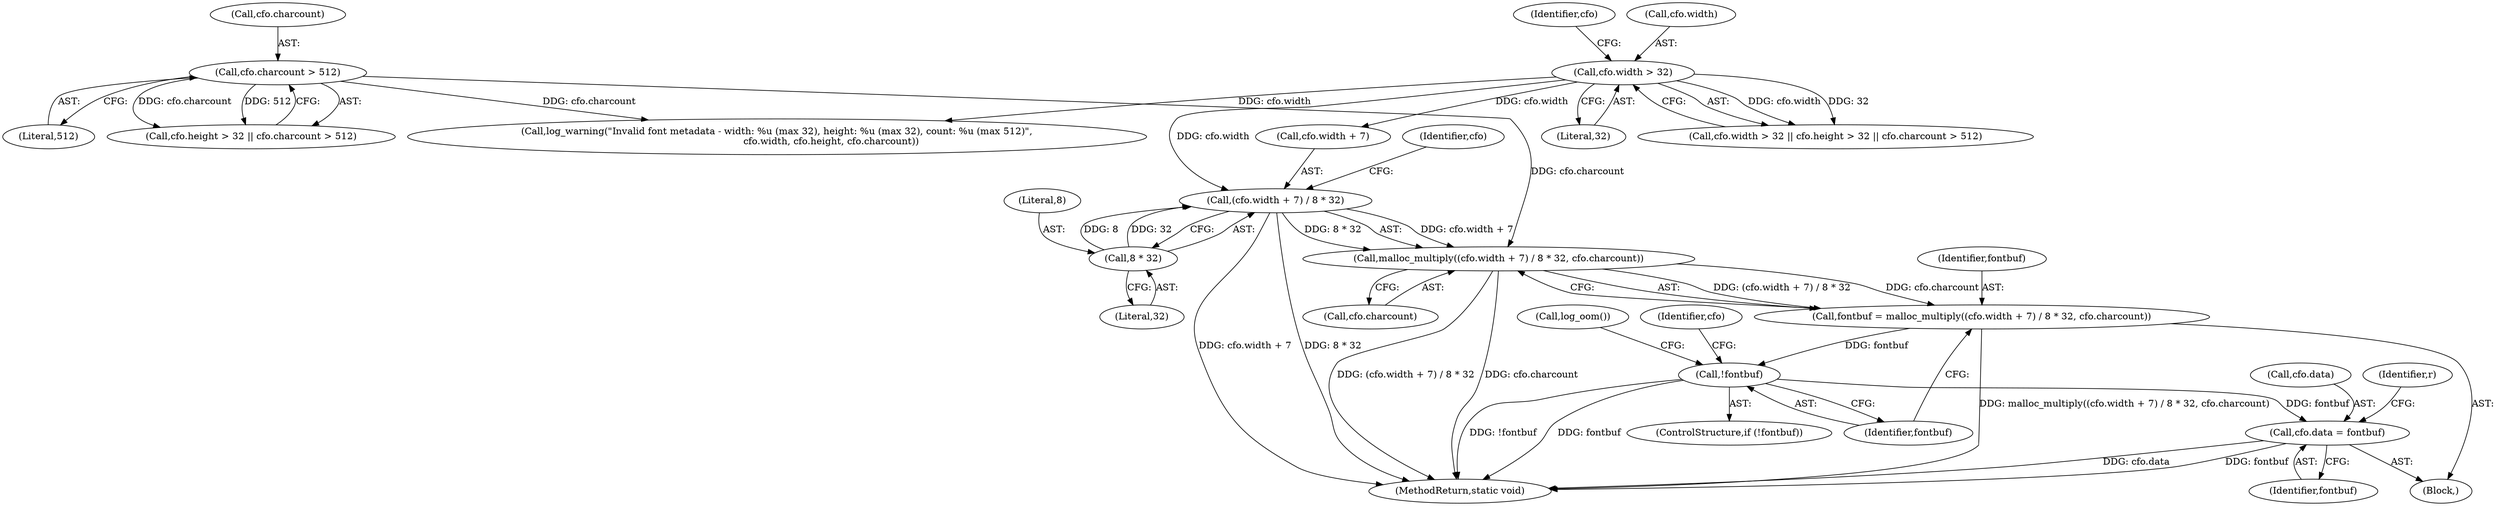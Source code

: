 digraph "0_systemd_9725f1a10f80f5e0ae7d9b60547458622aeb322f_1@API" {
"1000180" [label="(Call,malloc_multiply((cfo.width + 7) / 8 * 32, cfo.charcount))"];
"1000181" [label="(Call,(cfo.width + 7) / 8 * 32)"];
"1000149" [label="(Call,cfo.width > 32)"];
"1000187" [label="(Call,8 * 32)"];
"1000160" [label="(Call,cfo.charcount > 512)"];
"1000178" [label="(Call,fontbuf = malloc_multiply((cfo.width + 7) / 8 * 32, cfo.charcount))"];
"1000194" [label="(Call,!fontbuf)"];
"1000199" [label="(Call,cfo.data = fontbuf)"];
"1000150" [label="(Call,cfo.width)"];
"1000149" [label="(Call,cfo.width > 32)"];
"1000201" [label="(Identifier,cfo)"];
"1000160" [label="(Call,cfo.charcount > 512)"];
"1000153" [label="(Literal,32)"];
"1000193" [label="(ControlStructure,if (!fontbuf))"];
"1000165" [label="(Call,log_warning(\"Invalid font metadata - width: %u (max 32), height: %u (max 32), count: %u (max 512)\",\n                                    cfo.width, cfo.height, cfo.charcount))"];
"1000164" [label="(Literal,512)"];
"1000197" [label="(Call,log_oom())"];
"1000180" [label="(Call,malloc_multiply((cfo.width + 7) / 8 * 32, cfo.charcount))"];
"1000189" [label="(Literal,32)"];
"1000177" [label="(Block,)"];
"1000178" [label="(Call,fontbuf = malloc_multiply((cfo.width + 7) / 8 * 32, cfo.charcount))"];
"1000195" [label="(Identifier,fontbuf)"];
"1000194" [label="(Call,!fontbuf)"];
"1000157" [label="(Identifier,cfo)"];
"1000182" [label="(Call,cfo.width + 7)"];
"1000161" [label="(Call,cfo.charcount)"];
"1000190" [label="(Call,cfo.charcount)"];
"1000191" [label="(Identifier,cfo)"];
"1000188" [label="(Literal,8)"];
"1000187" [label="(Call,8 * 32)"];
"1000148" [label="(Call,cfo.width > 32 || cfo.height > 32 || cfo.charcount > 512)"];
"1000200" [label="(Call,cfo.data)"];
"1000179" [label="(Identifier,fontbuf)"];
"1000199" [label="(Call,cfo.data = fontbuf)"];
"1000154" [label="(Call,cfo.height > 32 || cfo.charcount > 512)"];
"1000205" [label="(Identifier,r)"];
"1000203" [label="(Identifier,fontbuf)"];
"1000181" [label="(Call,(cfo.width + 7) / 8 * 32)"];
"1000399" [label="(MethodReturn,static void)"];
"1000180" -> "1000178"  [label="AST: "];
"1000180" -> "1000190"  [label="CFG: "];
"1000181" -> "1000180"  [label="AST: "];
"1000190" -> "1000180"  [label="AST: "];
"1000178" -> "1000180"  [label="CFG: "];
"1000180" -> "1000399"  [label="DDG: cfo.charcount"];
"1000180" -> "1000399"  [label="DDG: (cfo.width + 7) / 8 * 32"];
"1000180" -> "1000178"  [label="DDG: (cfo.width + 7) / 8 * 32"];
"1000180" -> "1000178"  [label="DDG: cfo.charcount"];
"1000181" -> "1000180"  [label="DDG: cfo.width + 7"];
"1000181" -> "1000180"  [label="DDG: 8 * 32"];
"1000160" -> "1000180"  [label="DDG: cfo.charcount"];
"1000181" -> "1000187"  [label="CFG: "];
"1000182" -> "1000181"  [label="AST: "];
"1000187" -> "1000181"  [label="AST: "];
"1000191" -> "1000181"  [label="CFG: "];
"1000181" -> "1000399"  [label="DDG: cfo.width + 7"];
"1000181" -> "1000399"  [label="DDG: 8 * 32"];
"1000149" -> "1000181"  [label="DDG: cfo.width"];
"1000187" -> "1000181"  [label="DDG: 8"];
"1000187" -> "1000181"  [label="DDG: 32"];
"1000149" -> "1000148"  [label="AST: "];
"1000149" -> "1000153"  [label="CFG: "];
"1000150" -> "1000149"  [label="AST: "];
"1000153" -> "1000149"  [label="AST: "];
"1000157" -> "1000149"  [label="CFG: "];
"1000148" -> "1000149"  [label="CFG: "];
"1000149" -> "1000148"  [label="DDG: cfo.width"];
"1000149" -> "1000148"  [label="DDG: 32"];
"1000149" -> "1000165"  [label="DDG: cfo.width"];
"1000149" -> "1000182"  [label="DDG: cfo.width"];
"1000187" -> "1000189"  [label="CFG: "];
"1000188" -> "1000187"  [label="AST: "];
"1000189" -> "1000187"  [label="AST: "];
"1000160" -> "1000154"  [label="AST: "];
"1000160" -> "1000164"  [label="CFG: "];
"1000161" -> "1000160"  [label="AST: "];
"1000164" -> "1000160"  [label="AST: "];
"1000154" -> "1000160"  [label="CFG: "];
"1000160" -> "1000154"  [label="DDG: cfo.charcount"];
"1000160" -> "1000154"  [label="DDG: 512"];
"1000160" -> "1000165"  [label="DDG: cfo.charcount"];
"1000178" -> "1000177"  [label="AST: "];
"1000179" -> "1000178"  [label="AST: "];
"1000195" -> "1000178"  [label="CFG: "];
"1000178" -> "1000399"  [label="DDG: malloc_multiply((cfo.width + 7) / 8 * 32, cfo.charcount)"];
"1000178" -> "1000194"  [label="DDG: fontbuf"];
"1000194" -> "1000193"  [label="AST: "];
"1000194" -> "1000195"  [label="CFG: "];
"1000195" -> "1000194"  [label="AST: "];
"1000197" -> "1000194"  [label="CFG: "];
"1000201" -> "1000194"  [label="CFG: "];
"1000194" -> "1000399"  [label="DDG: !fontbuf"];
"1000194" -> "1000399"  [label="DDG: fontbuf"];
"1000194" -> "1000199"  [label="DDG: fontbuf"];
"1000199" -> "1000177"  [label="AST: "];
"1000199" -> "1000203"  [label="CFG: "];
"1000200" -> "1000199"  [label="AST: "];
"1000203" -> "1000199"  [label="AST: "];
"1000205" -> "1000199"  [label="CFG: "];
"1000199" -> "1000399"  [label="DDG: cfo.data"];
"1000199" -> "1000399"  [label="DDG: fontbuf"];
}
